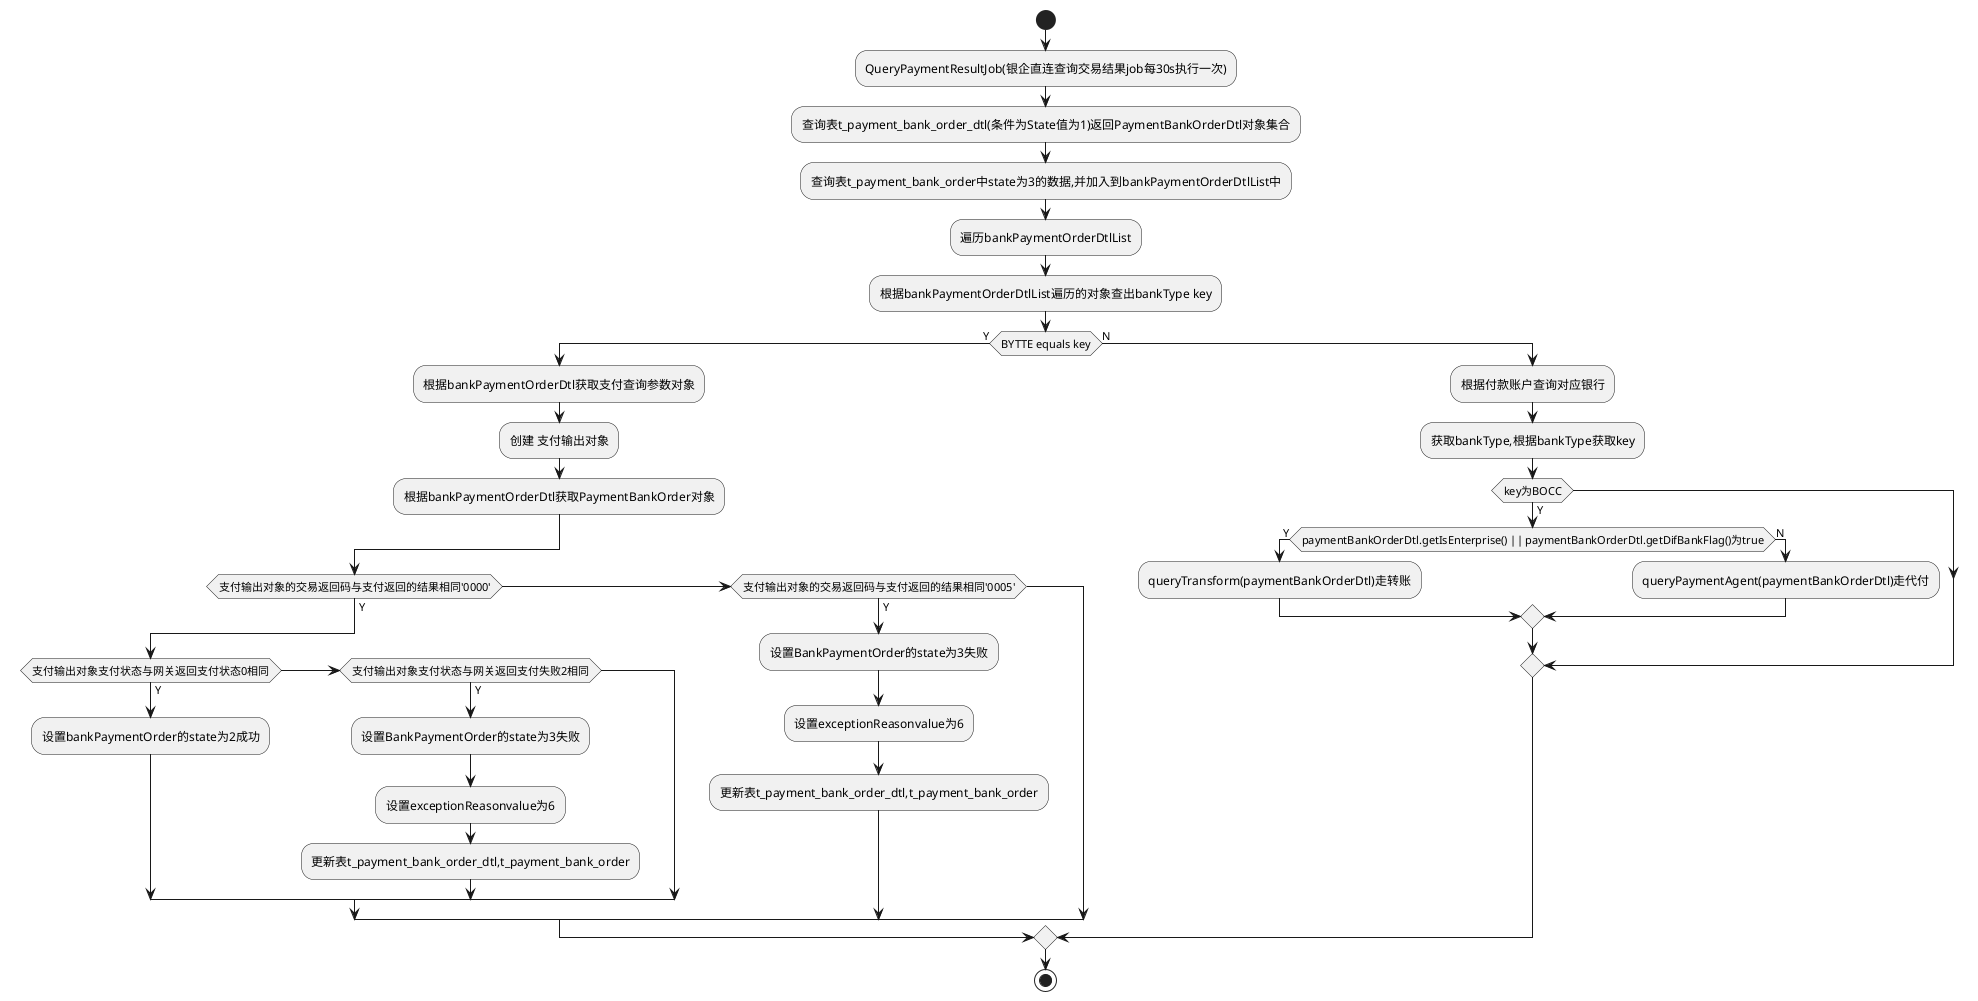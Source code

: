 @startuml
start
:QueryPaymentResultJob(银企直连查询交易结果job每30s执行一次);
:查询表t_payment_bank_order_dtl(条件为State值为1)返回PaymentBankOrderDtl对象集合;
:查询表t_payment_bank_order中state为3的数据,并加入到bankPaymentOrderDtlList中;
:遍历bankPaymentOrderDtlList;
:根据bankPaymentOrderDtlList遍历的对象查出bankType key;
    if(BYTTE equals key)then(Y)
    :根据bankPaymentOrderDtl获取支付查询参数对象;
    :创建 支付输出对象;
    :根据bankPaymentOrderDtl获取PaymentBankOrder对象;
        if(支付输出对象的交易返回码与支付返回的结果相同'0000')then(Y)
            if(支付输出对象支付状态与网关返回支付状态0相同)then(Y)
            :设置bankPaymentOrder的state为2成功;
            else if(支付输出对象支付状态与网关返回支付失败2相同)then(Y)
            :设置BankPaymentOrder的state为3失败;
            :设置exceptionReasonvalue为6;
            :更新表t_payment_bank_order_dtl,t_payment_bank_order;
            endif
            else if(支付输出对象的交易返回码与支付返回的结果相同'0005')then(Y)
            :设置BankPaymentOrder的state为3失败;
            :设置exceptionReasonvalue为6;
            :更新表t_payment_bank_order_dtl,t_payment_bank_order;
        endif
    else(N)
    :根据付款账户查询对应银行;
    :获取bankType,根据bankType获取key;
        if(key为BOCC)then(Y)
            if(paymentBankOrderDtl.getIsEnterprise() || paymentBankOrderDtl.getDifBankFlag()为true)then(Y)
            :queryTransform(paymentBankOrderDtl)走转账;
            else(N)
            :queryPaymentAgent(paymentBankOrderDtl)走代付;
            endif
        endif
    endif
stop
@enduml
